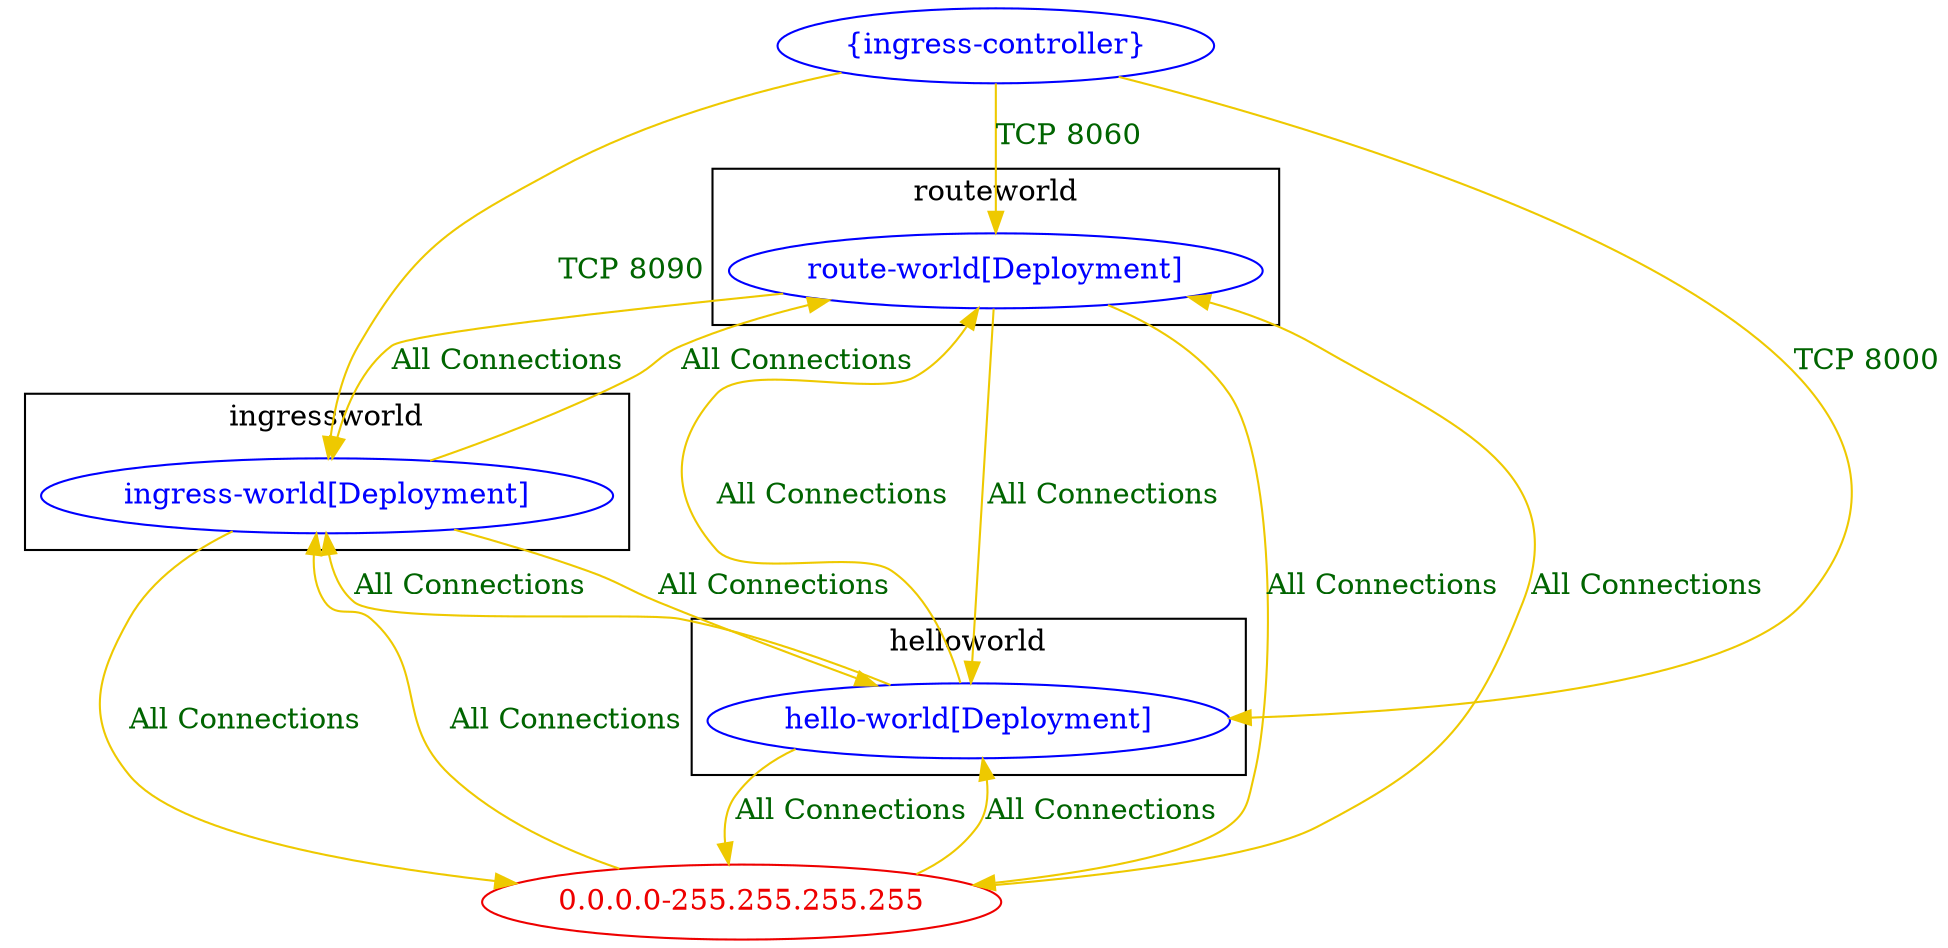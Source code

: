 digraph {
	subgraph cluster_helloworld {
		"helloworld/hello-world[Deployment]" [label="hello-world[Deployment]" color="blue" fontcolor="blue"]
		label="helloworld"
	}
	subgraph cluster_ingressworld {
		"ingressworld/ingress-world[Deployment]" [label="ingress-world[Deployment]" color="blue" fontcolor="blue"]
		label="ingressworld"
	}
	subgraph cluster_routeworld {
		"routeworld/route-world[Deployment]" [label="route-world[Deployment]" color="blue" fontcolor="blue"]
		label="routeworld"
	}
	"0.0.0.0-255.255.255.255" [label="0.0.0.0-255.255.255.255" color="red2" fontcolor="red2"]
	"{ingress-controller}" [label="{ingress-controller}" color="blue" fontcolor="blue"]
	"0.0.0.0-255.255.255.255" -> "helloworld/hello-world[Deployment]" [label="All Connections" color="gold2" fontcolor="darkgreen" weight=0.5]
	"0.0.0.0-255.255.255.255" -> "ingressworld/ingress-world[Deployment]" [label="All Connections" color="gold2" fontcolor="darkgreen" weight=0.5]
	"0.0.0.0-255.255.255.255" -> "routeworld/route-world[Deployment]" [label="All Connections" color="gold2" fontcolor="darkgreen" weight=0.5]
	"helloworld/hello-world[Deployment]" -> "0.0.0.0-255.255.255.255" [label="All Connections" color="gold2" fontcolor="darkgreen" weight=1]
	"helloworld/hello-world[Deployment]" -> "ingressworld/ingress-world[Deployment]" [label="All Connections" color="gold2" fontcolor="darkgreen" weight=0.5]
	"helloworld/hello-world[Deployment]" -> "routeworld/route-world[Deployment]" [label="All Connections" color="gold2" fontcolor="darkgreen" weight=0.5]
	"ingressworld/ingress-world[Deployment]" -> "0.0.0.0-255.255.255.255" [label="All Connections" color="gold2" fontcolor="darkgreen" weight=1]
	"ingressworld/ingress-world[Deployment]" -> "helloworld/hello-world[Deployment]" [label="All Connections" color="gold2" fontcolor="darkgreen" weight=1]
	"ingressworld/ingress-world[Deployment]" -> "routeworld/route-world[Deployment]" [label="All Connections" color="gold2" fontcolor="darkgreen" weight=0.5]
	"routeworld/route-world[Deployment]" -> "0.0.0.0-255.255.255.255" [label="All Connections" color="gold2" fontcolor="darkgreen" weight=1]
	"routeworld/route-world[Deployment]" -> "helloworld/hello-world[Deployment]" [label="All Connections" color="gold2" fontcolor="darkgreen" weight=1]
	"routeworld/route-world[Deployment]" -> "ingressworld/ingress-world[Deployment]" [label="All Connections" color="gold2" fontcolor="darkgreen" weight=1]
	"{ingress-controller}" -> "helloworld/hello-world[Deployment]" [label="TCP 8000" color="gold2" fontcolor="darkgreen" weight=1]
	"{ingress-controller}" -> "ingressworld/ingress-world[Deployment]" [label="TCP 8090" color="gold2" fontcolor="darkgreen" weight=1]
	"{ingress-controller}" -> "routeworld/route-world[Deployment]" [label="TCP 8060" color="gold2" fontcolor="darkgreen" weight=1]
}